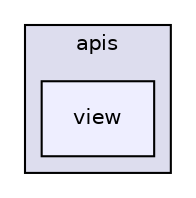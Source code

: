 digraph "Andriod/MapsDemo/src/com/example/android/apis/view" {
  compound=true
  node [ fontsize="10", fontname="Helvetica"];
  edge [ labelfontsize="10", labelfontname="Helvetica"];
  subgraph clusterdir_b09e1d4c6c013ca4dfa68d7ff9d4d15a {
    graph [ bgcolor="#ddddee", pencolor="black", label="apis" fontname="Helvetica", fontsize="10", URL="dir_b09e1d4c6c013ca4dfa68d7ff9d4d15a.html"]
  dir_0fcb74531059b9a956254c24167e0a8e [shape=box, label="view", style="filled", fillcolor="#eeeeff", pencolor="black", URL="dir_0fcb74531059b9a956254c24167e0a8e.html"];
  }
}
